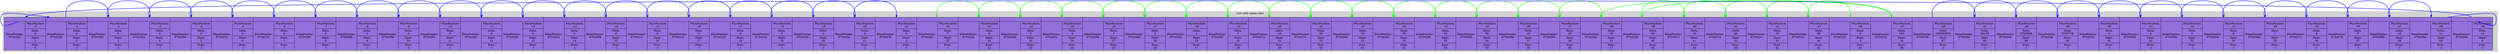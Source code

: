 digraph G{
subgraph clusterlist {
style=filled;
color=lightgrey;
rankdir=LR;
Model [shape=record,style="filled",fillcolor="mediumpurple",label="{{<0>} | {ElemPointer:\n9704352 | {PhysPosition\n:0 | Data:\n0 | Next:\n1 | Prev:\n0}}}| {{<1>} | {ElemPointer:\n9704356 | {PhysPosition\n:1 | Data:\n0 | Next:\n2 | Prev:\n-1}}}| {{<2>} | {ElemPointer:\n9704360 | {PhysPosition\n:2 | Data:\n0 | Next:\n3 | Prev:\n-1}}}| {{<3>} | {ElemPointer:\n9704364 | {PhysPosition\n:3 | Data:\n0 | Next:\n4 | Prev:\n-1}}}| {{<4>} | {ElemPointer:\n9704368 | {PhysPosition\n:4 | Data:\n0 | Next:\n5 | Prev:\n-1}}}| {{<5>} | {ElemPointer:\n9704372 | {PhysPosition\n:5 | Data:\n0 | Next:\n6 | Prev:\n-1}}}| {{<6>} | {ElemPointer:\n9704376 | {PhysPosition\n:6 | Data:\n0 | Next:\n7 | Prev:\n-1}}}| {{<7>} | {ElemPointer:\n9704380 | {PhysPosition\n:7 | Data:\n0 | Next:\n8 | Prev:\n-1}}}| {{<8>} | {ElemPointer:\n9704384 | {PhysPosition\n:8 | Data:\n0 | Next:\n9 | Prev:\n-1}}}| {{<9>} | {ElemPointer:\n9704388 | {PhysPosition\n:9 | Data:\n0 | Next:\n10 | Prev:\n-1}}}| {{<10>} | {ElemPointer:\n9704392 | {PhysPosition\n:10 | Data:\n0 | Next:\n11 | Prev:\n-1}}}| {{<11>} | {ElemPointer:\n9704396 | {PhysPosition\n:11 | Data:\n0 | Next:\n12 | Prev:\n-1}}}| {{<12>} | {ElemPointer:\n9704400 | {PhysPosition\n:12 | Data:\n0 | Next:\n13 | Prev:\n-1}}}| {{<13>} | {ElemPointer:\n9704404 | {PhysPosition\n:13 | Data:\n0 | Next:\n14 | Prev:\n-1}}}| {{<14>} | {ElemPointer:\n9704408 | {PhysPosition\n:14 | Data:\n0 | Next:\n15 | Prev:\n-1}}}| {{<15>} | {ElemPointer:\n9704412 | {PhysPosition\n:15 | Data:\n0 | Next:\n16 | Prev:\n-1}}}| {{<16>} | {ElemPointer:\n9704416 | {PhysPosition\n:16 | Data:\n0 | Next:\n17 | Prev:\n-1}}}| {{<17>} | {ElemPointer:\n9704420 | {PhysPosition\n:17 | Data:\n0 | Next:\n18 | Prev:\n-1}}}| {{<18>} | {ElemPointer:\n9704424 | {PhysPosition\n:18 | Data:\n0 | Next:\n19 | Prev:\n-1}}}| {{<19>} | {ElemPointer:\n9704428 | {PhysPosition\n:19 | Data:\n0 | Next:\n20 | Prev:\n-1}}}| {{<20>} | {ElemPointer:\n9704432 | {PhysPosition\n:20 | Data:\n0 | Next:\n21 | Prev:\n-1}}}| {{<21>} | {ElemPointer:\n9704436 | {PhysPosition\n:21 | Data:\n0 | Next:\n-2 | Prev:\n-1}}}| {{<22>} | {ElemPointer:\n9704440 | {PhysPosition\n:22 | Data:\n7 | Next:\n23 | Prev:\n-1}}}| {{<23>} | {ElemPointer:\n9704444 | {PhysPosition\n:23 | Data:\n6 | Next:\n24 | Prev:\n22}}}| {{<24>} | {ElemPointer:\n9704448 | {PhysPosition\n:24 | Data:\n5 | Next:\n25 | Prev:\n23}}}| {{<25>} | {ElemPointer:\n9704452 | {PhysPosition\n:25 | Data:\n4 | Next:\n26 | Prev:\n24}}}| {{<26>} | {ElemPointer:\n9704456 | {PhysPosition\n:26 | Data:\n3 | Next:\n27 | Prev:\n25}}}| {{<27>} | {ElemPointer:\n9704460 | {PhysPosition\n:27 | Data:\n2 | Next:\n28 | Prev:\n26}}}| {{<28>} | {ElemPointer:\n9704464 | {PhysPosition\n:28 | Data:\n1 | Next:\n29 | Prev:\n27}}}| {{<29>} | {ElemPointer:\n9704468 | {PhysPosition\n:29 | Data:\n0 | Next:\n30 | Prev:\n28}}}| {{<30>} | {ElemPointer:\n9704472 | {PhysPosition\n:30 | Data:\n10 | Next:\n31 | Prev:\n29}}}| {{<31>} | {ElemPointer:\n9704476 | {PhysPosition\n:31 | Data:\n50 | Next:\n32 | Prev:\n30}}}| {{<32>} | {ElemPointer:\n9704480 | {PhysPosition\n:32 | Data:\n20 | Next:\n33 | Prev:\n31}}}| {{<33>} | {ElemPointer:\n9704484 | {PhysPosition\n:33 | Data:\n30 | Next:\n34 | Prev:\n32}}}| {{<34>} | {ElemPointer:\n9704488 | {PhysPosition\n:34 | Data:\n40 | Next:\n35 | Prev:\n33}}}| {{<35>} | {ElemPointer:\n9704492 | {PhysPosition\n:35 | Data:\n50 | Next:\n36 | Prev:\n34}}}| {{<36>} | {ElemPointer:\n9704496 | {PhysPosition\n:36 | Data:\n10 | Next:\n37 | Prev:\n35}}}| {{<37>} | {ElemPointer:\n9704500 | {PhysPosition\n:37 | Data:\n20 | Next:\n38 | Prev:\n36}}}| {{<38>} | {ElemPointer:\n9704504 | {PhysPosition\n:38 | Data:\n30 | Next:\n45 | Prev:\n37}}}| {{<39>} | {ElemPointer:\n9704508 | {PhysPosition\n:39 | Data:\n40 | Next:\n40 | Prev:\n45}}}| {{<40>} | {ElemPointer:\n9704512 | {PhysPosition\n:40 | Data:\n10 | Next:\n41 | Prev:\n39}}}| {{<41>} | {ElemPointer:\n9704516 | {PhysPosition\n:41 | Data:\n20 | Next:\n42 | Prev:\n40}}}| {{<42>} | {ElemPointer:\n9704520 | {PhysPosition\n:42 | Data:\n30 | Next:\n43 | Prev:\n41}}}| {{<43>} | {ElemPointer:\n9704524 | {PhysPosition\n:43 | Data:\n40 | Next:\n44 | Prev:\n42}}}| {{<44>} | {ElemPointer:\n9704528 | {PhysPosition\n:44 | Data:\n0 | Next:\n-3 | Prev:\n43}}}| {{<45>} | {ElemPointer:\n9704532 | {PhysPosition\n:45 | Data:\n100 | Next:\n39 | Prev:\n38}}}| {{<46>} | {ElemPointer:\n9704536 | {PhysPosition\n:46 | Data:\n150994953 | Next:\n47 | Prev:\n-1}}}| {{<47>} | {ElemPointer:\n9704540 | {PhysPosition\n:47 | Data:\n36155 | Next:\n48 | Prev:\n-1}}}| {{<48>} | {ElemPointer:\n9704544 | {PhysPosition\n:48 | Data:\n9703568 | Next:\n49 | Prev:\n-1}}}| {{<49>} | {ElemPointer:\n9704548 | {PhysPosition\n:49 | Data:\n9703704 | Next:\n50 | Prev:\n-1}}}| {{<50>} | {ElemPointer:\n9704552 | {PhysPosition\n:50 | Data:\n3 | Next:\n51 | Prev:\n-1}}}| {{<51>} | {ElemPointer:\n9704556 | {PhysPosition\n:51 | Data:\n4 | Next:\n52 | Prev:\n-1}}}| {{<52>} | {ElemPointer:\n9704560 | {PhysPosition\n:52 | Data:\n5 | Next:\n53 | Prev:\n-1}}}| {{<53>} | {ElemPointer:\n9704564 | {PhysPosition\n:53 | Data:\n6 | Next:\n54 | Prev:\n-1}}}| {{<54>} | {ElemPointer:\n9704568 | {PhysPosition\n:54 | Data:\n7 | Next:\n55 | Prev:\n-1}}}| {{<55>} | {ElemPointer:\n9704572 | {PhysPosition\n:55 | Data:\n8 | Next:\n56 | Prev:\n-1}}}| {{<56>} | {ElemPointer:\n9704576 | {PhysPosition\n:56 | Data:\n9 | Next:\n57 | Prev:\n-1}}}| {{<57>} | {ElemPointer:\n9704580 | {PhysPosition\n:57 | Data:\n10 | Next:\n58 | Prev:\n-1}}}| {{<58>} | {ElemPointer:\n9704584 | {PhysPosition\n:58 | Data:\n11 | Next:\n59 | Prev:\n-1}}}| {{<59>} | {ElemPointer:\n9704588 | {PhysPosition\n:59 | Data:\n12 | Next:\n0 | Prev:\n-1}}}"];
Model:<22>->Model:<23>[color="green";style="bold";dir="both"];
Model:<23>->Model:<24>[color="green";style="bold";dir="both"];
Model:<24>->Model:<25>[color="green";style="bold";dir="both"];
Model:<25>->Model:<26>[color="green";style="bold";dir="both"];
Model:<26>->Model:<27>[color="green";style="bold";dir="both"];
Model:<27>->Model:<28>[color="green";style="bold";dir="both"];
Model:<28>->Model:<29>[color="green";style="bold";dir="both"];
Model:<29>->Model:<30>[color="green";style="bold";dir="both"];
Model:<30>->Model:<31>[color="green";style="bold";dir="both"];
Model:<31>->Model:<32>[color="green";style="bold";dir="both"];
Model:<32>->Model:<33>[color="green";style="bold";dir="both"];
Model:<33>->Model:<34>[color="green";style="bold";dir="both"];
Model:<34>->Model:<35>[color="green";style="bold";dir="both"];
Model:<35>->Model:<36>[color="green";style="bold";dir="both"];
Model:<36>->Model:<37>[color="green";style="bold";dir="both"];
Model:<37>->Model:<38>[color="green";style="bold";dir="both"];
Model:<38>->Model:<45>[color="green";style="bold";dir="both"];
Model:<45>->Model:<39>[color="green";style="bold";dir="both"];
Model:<39>->Model:<40>[color="green";style="bold";dir="both"];
Model:<40>->Model:<41>[color="green";style="bold";dir="both"];
Model:<41>->Model:<42>[color="green";style="bold";dir="both"];
Model:<42>->Model:<43>[color="green";style="bold";dir="both"];
Model:<43>->Model:<44>[color="green";style="bold";dir="both"];
Model:<46>->Model:<47>[color="blue";style="bold"];
Model:<47>->Model:<48>[color="blue";style="bold"];
Model:<48>->Model:<49>[color="blue";style="bold"];
Model:<49>->Model:<50>[color="blue";style="bold"];
Model:<50>->Model:<51>[color="blue";style="bold"];
Model:<51>->Model:<52>[color="blue";style="bold"];
Model:<52>->Model:<53>[color="blue";style="bold"];
Model:<53>->Model:<54>[color="blue";style="bold"];
Model:<54>->Model:<55>[color="blue";style="bold"];
Model:<55>->Model:<56>[color="blue";style="bold"];
Model:<56>->Model:<57>[color="blue";style="bold"];
Model:<57>->Model:<58>[color="blue";style="bold"];
Model:<58>->Model:<59>[color="blue";style="bold"];
Model:<59>->Model:<0>[color="blue";style="bold"];
Model:<0>->Model:<1>[color="blue";style="bold"];
Model:<1>->Model:<2>[color="blue";style="bold"];
Model:<2>->Model:<3>[color="blue";style="bold"];
Model:<3>->Model:<4>[color="blue";style="bold"];
Model:<4>->Model:<5>[color="blue";style="bold"];
Model:<5>->Model:<6>[color="blue";style="bold"];
Model:<6>->Model:<7>[color="blue";style="bold"];
Model:<7>->Model:<8>[color="blue";style="bold"];
Model:<8>->Model:<9>[color="blue";style="bold"];
Model:<9>->Model:<10>[color="blue";style="bold"];
Model:<10>->Model:<11>[color="blue";style="bold"];
Model:<11>->Model:<12>[color="blue";style="bold"];
Model:<12>->Model:<13>[color="blue";style="bold"];
Model:<13>->Model:<14>[color="blue";style="bold"];
Model:<14>->Model:<15>[color="blue";style="bold"];
Model:<15>->Model:<16>[color="blue";style="bold"];
Model:<16>->Model:<17>[color="blue";style="bold"];
Model:<17>->Model:<18>[color="blue";style="bold"];
Model:<18>->Model:<19>[color="blue";style="bold"];
Model:<19>->Model:<20>[color="blue";style="bold"];
Model:<20>->Model:<21>[color="blue";style="bold"];
label = "List with name: test"}
}
